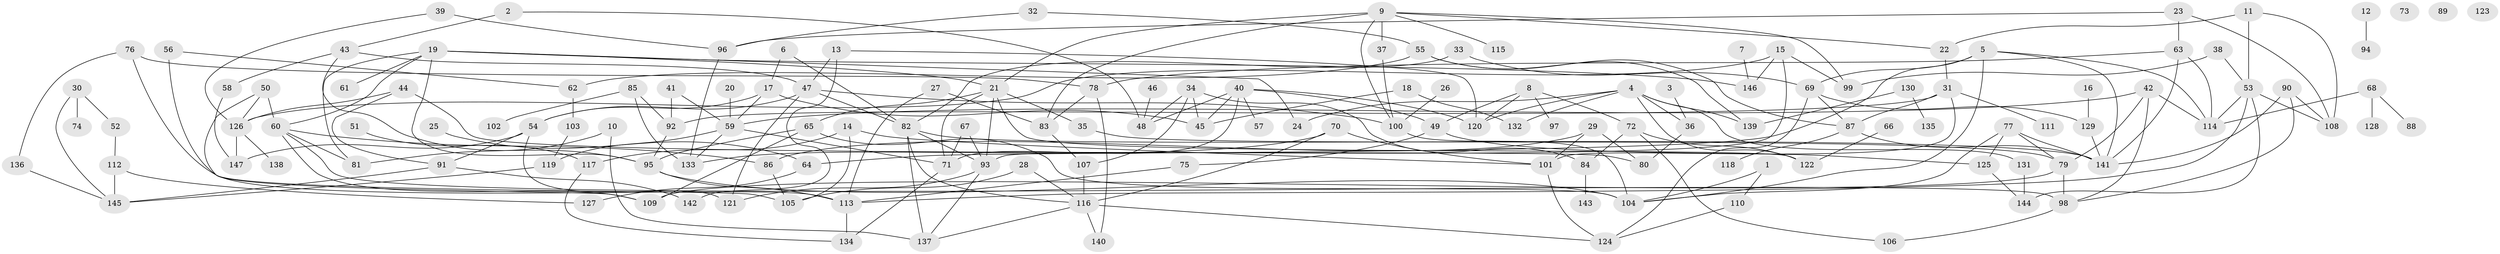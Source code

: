 // Generated by graph-tools (version 1.1) at 2025/33/03/09/25 02:33:23]
// undirected, 147 vertices, 232 edges
graph export_dot {
graph [start="1"]
  node [color=gray90,style=filled];
  1;
  2;
  3;
  4;
  5;
  6;
  7;
  8;
  9;
  10;
  11;
  12;
  13;
  14;
  15;
  16;
  17;
  18;
  19;
  20;
  21;
  22;
  23;
  24;
  25;
  26;
  27;
  28;
  29;
  30;
  31;
  32;
  33;
  34;
  35;
  36;
  37;
  38;
  39;
  40;
  41;
  42;
  43;
  44;
  45;
  46;
  47;
  48;
  49;
  50;
  51;
  52;
  53;
  54;
  55;
  56;
  57;
  58;
  59;
  60;
  61;
  62;
  63;
  64;
  65;
  66;
  67;
  68;
  69;
  70;
  71;
  72;
  73;
  74;
  75;
  76;
  77;
  78;
  79;
  80;
  81;
  82;
  83;
  84;
  85;
  86;
  87;
  88;
  89;
  90;
  91;
  92;
  93;
  94;
  95;
  96;
  97;
  98;
  99;
  100;
  101;
  102;
  103;
  104;
  105;
  106;
  107;
  108;
  109;
  110;
  111;
  112;
  113;
  114;
  115;
  116;
  117;
  118;
  119;
  120;
  121;
  122;
  123;
  124;
  125;
  126;
  127;
  128;
  129;
  130;
  131;
  132;
  133;
  134;
  135;
  136;
  137;
  138;
  139;
  140;
  141;
  142;
  143;
  144;
  145;
  146;
  147;
  1 -- 104;
  1 -- 110;
  2 -- 43;
  2 -- 48;
  3 -- 36;
  4 -- 24;
  4 -- 36;
  4 -- 120;
  4 -- 122;
  4 -- 131;
  4 -- 132;
  4 -- 139;
  5 -- 64;
  5 -- 69;
  5 -- 104;
  5 -- 114;
  5 -- 141;
  6 -- 17;
  6 -- 82;
  7 -- 146;
  8 -- 49;
  8 -- 72;
  8 -- 97;
  8 -- 120;
  9 -- 21;
  9 -- 22;
  9 -- 37;
  9 -- 83;
  9 -- 99;
  9 -- 100;
  9 -- 115;
  10 -- 81;
  10 -- 137;
  11 -- 22;
  11 -- 53;
  11 -- 108;
  12 -- 94;
  13 -- 47;
  13 -- 120;
  13 -- 142;
  14 -- 101;
  14 -- 105;
  14 -- 117;
  15 -- 93;
  15 -- 99;
  15 -- 126;
  15 -- 146;
  16 -- 129;
  17 -- 45;
  17 -- 54;
  17 -- 59;
  18 -- 45;
  18 -- 132;
  19 -- 21;
  19 -- 24;
  19 -- 60;
  19 -- 61;
  19 -- 81;
  19 -- 95;
  19 -- 146;
  20 -- 59;
  21 -- 35;
  21 -- 65;
  21 -- 71;
  21 -- 93;
  21 -- 122;
  22 -- 31;
  23 -- 63;
  23 -- 96;
  23 -- 108;
  25 -- 64;
  26 -- 100;
  27 -- 83;
  27 -- 113;
  28 -- 105;
  28 -- 116;
  29 -- 80;
  29 -- 86;
  29 -- 101;
  30 -- 52;
  30 -- 74;
  30 -- 145;
  31 -- 87;
  31 -- 92;
  31 -- 101;
  31 -- 111;
  32 -- 55;
  32 -- 96;
  33 -- 69;
  33 -- 82;
  34 -- 45;
  34 -- 48;
  34 -- 84;
  34 -- 107;
  35 -- 79;
  36 -- 80;
  37 -- 100;
  38 -- 53;
  38 -- 99;
  39 -- 96;
  39 -- 126;
  40 -- 45;
  40 -- 48;
  40 -- 49;
  40 -- 57;
  40 -- 71;
  40 -- 120;
  41 -- 59;
  41 -- 92;
  42 -- 59;
  42 -- 79;
  42 -- 98;
  42 -- 114;
  43 -- 47;
  43 -- 58;
  43 -- 95;
  44 -- 80;
  44 -- 91;
  44 -- 126;
  46 -- 48;
  47 -- 54;
  47 -- 82;
  47 -- 100;
  47 -- 121;
  49 -- 75;
  49 -- 125;
  50 -- 60;
  50 -- 109;
  50 -- 126;
  51 -- 117;
  52 -- 112;
  53 -- 108;
  53 -- 113;
  53 -- 114;
  53 -- 144;
  54 -- 91;
  54 -- 121;
  54 -- 147;
  55 -- 62;
  55 -- 87;
  55 -- 139;
  56 -- 62;
  56 -- 105;
  58 -- 147;
  59 -- 71;
  59 -- 119;
  59 -- 133;
  60 -- 81;
  60 -- 86;
  60 -- 98;
  60 -- 109;
  62 -- 103;
  63 -- 78;
  63 -- 114;
  63 -- 141;
  64 -- 127;
  65 -- 95;
  65 -- 104;
  65 -- 109;
  66 -- 122;
  67 -- 71;
  67 -- 93;
  68 -- 88;
  68 -- 114;
  68 -- 128;
  69 -- 87;
  69 -- 124;
  69 -- 129;
  70 -- 101;
  70 -- 116;
  70 -- 133;
  71 -- 134;
  72 -- 84;
  72 -- 106;
  72 -- 122;
  75 -- 113;
  76 -- 78;
  76 -- 113;
  76 -- 136;
  77 -- 79;
  77 -- 104;
  77 -- 125;
  77 -- 141;
  78 -- 83;
  78 -- 140;
  79 -- 98;
  79 -- 109;
  82 -- 93;
  82 -- 116;
  82 -- 137;
  82 -- 141;
  83 -- 107;
  84 -- 143;
  85 -- 92;
  85 -- 102;
  85 -- 133;
  86 -- 105;
  87 -- 118;
  87 -- 141;
  90 -- 98;
  90 -- 108;
  90 -- 141;
  91 -- 142;
  91 -- 145;
  92 -- 95;
  93 -- 121;
  93 -- 137;
  95 -- 104;
  95 -- 113;
  96 -- 133;
  98 -- 106;
  100 -- 104;
  101 -- 124;
  103 -- 119;
  107 -- 116;
  110 -- 124;
  112 -- 127;
  112 -- 145;
  113 -- 134;
  116 -- 124;
  116 -- 137;
  116 -- 140;
  117 -- 134;
  119 -- 145;
  125 -- 144;
  126 -- 138;
  126 -- 147;
  129 -- 141;
  130 -- 135;
  130 -- 139;
  131 -- 144;
  136 -- 145;
}
